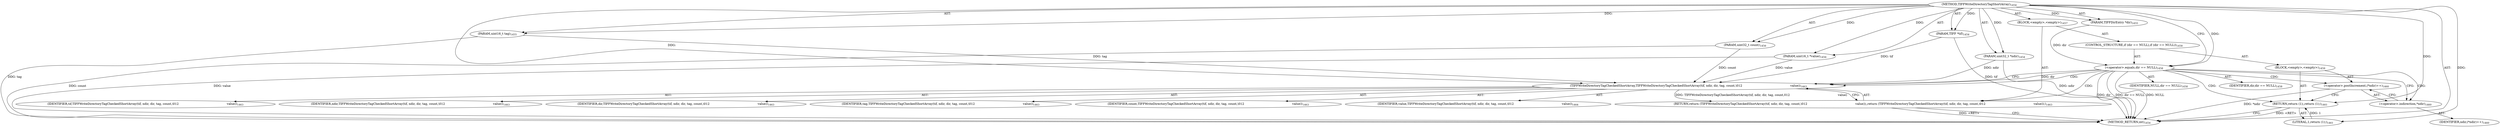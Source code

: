 digraph "TIFFWriteDirectoryTagShortArray" {  
"68026" [label = <(METHOD,TIFFWriteDirectoryTagShortArray)<SUB>1454</SUB>> ]
"68027" [label = <(PARAM,TIFF *tif)<SUB>1454</SUB>> ]
"68028" [label = <(PARAM,uint32_t *ndir)<SUB>1454</SUB>> ]
"68029" [label = <(PARAM,TIFFDirEntry *dir)<SUB>1455</SUB>> ]
"68030" [label = <(PARAM,uint16_t tag)<SUB>1455</SUB>> ]
"68031" [label = <(PARAM,uint32_t count)<SUB>1456</SUB>> ]
"68032" [label = <(PARAM,uint16_t *value)<SUB>1456</SUB>> ]
"68033" [label = <(BLOCK,&lt;empty&gt;,&lt;empty&gt;)<SUB>1457</SUB>> ]
"68034" [label = <(CONTROL_STRUCTURE,if (dir == NULL),if (dir == NULL))<SUB>1458</SUB>> ]
"68035" [label = <(&lt;operator&gt;.equals,dir == NULL)<SUB>1458</SUB>> ]
"68036" [label = <(IDENTIFIER,dir,dir == NULL)<SUB>1458</SUB>> ]
"68037" [label = <(IDENTIFIER,NULL,dir == NULL)<SUB>1458</SUB>> ]
"68038" [label = <(BLOCK,&lt;empty&gt;,&lt;empty&gt;)<SUB>1459</SUB>> ]
"68039" [label = <(&lt;operator&gt;.postIncrement,(*ndir)++)<SUB>1460</SUB>> ]
"68040" [label = <(&lt;operator&gt;.indirection,*ndir)<SUB>1460</SUB>> ]
"68041" [label = <(IDENTIFIER,ndir,(*ndir)++)<SUB>1460</SUB>> ]
"68042" [label = <(RETURN,return (1);,return (1);)<SUB>1461</SUB>> ]
"68043" [label = <(LITERAL,1,return (1);)<SUB>1461</SUB>> ]
"68044" [label = <(RETURN,return (TIFFWriteDirectoryTagCheckedShortArray(tif, ndir, dir, tag, count,\012                                                   value));,return (TIFFWriteDirectoryTagCheckedShortArray(tif, ndir, dir, tag, count,\012                                                   value));)<SUB>1463</SUB>> ]
"68045" [label = <(TIFFWriteDirectoryTagCheckedShortArray,TIFFWriteDirectoryTagCheckedShortArray(tif, ndir, dir, tag, count,\012                                                   value))<SUB>1463</SUB>> ]
"68046" [label = <(IDENTIFIER,tif,TIFFWriteDirectoryTagCheckedShortArray(tif, ndir, dir, tag, count,\012                                                   value))<SUB>1463</SUB>> ]
"68047" [label = <(IDENTIFIER,ndir,TIFFWriteDirectoryTagCheckedShortArray(tif, ndir, dir, tag, count,\012                                                   value))<SUB>1463</SUB>> ]
"68048" [label = <(IDENTIFIER,dir,TIFFWriteDirectoryTagCheckedShortArray(tif, ndir, dir, tag, count,\012                                                   value))<SUB>1463</SUB>> ]
"68049" [label = <(IDENTIFIER,tag,TIFFWriteDirectoryTagCheckedShortArray(tif, ndir, dir, tag, count,\012                                                   value))<SUB>1463</SUB>> ]
"68050" [label = <(IDENTIFIER,count,TIFFWriteDirectoryTagCheckedShortArray(tif, ndir, dir, tag, count,\012                                                   value))<SUB>1463</SUB>> ]
"68051" [label = <(IDENTIFIER,value,TIFFWriteDirectoryTagCheckedShortArray(tif, ndir, dir, tag, count,\012                                                   value))<SUB>1464</SUB>> ]
"68052" [label = <(METHOD_RETURN,int)<SUB>1454</SUB>> ]
  "68026" -> "68027"  [ label = "AST: "] 
  "68026" -> "68028"  [ label = "AST: "] 
  "68026" -> "68029"  [ label = "AST: "] 
  "68026" -> "68030"  [ label = "AST: "] 
  "68026" -> "68031"  [ label = "AST: "] 
  "68026" -> "68032"  [ label = "AST: "] 
  "68026" -> "68033"  [ label = "AST: "] 
  "68026" -> "68052"  [ label = "AST: "] 
  "68033" -> "68034"  [ label = "AST: "] 
  "68033" -> "68044"  [ label = "AST: "] 
  "68034" -> "68035"  [ label = "AST: "] 
  "68034" -> "68038"  [ label = "AST: "] 
  "68035" -> "68036"  [ label = "AST: "] 
  "68035" -> "68037"  [ label = "AST: "] 
  "68038" -> "68039"  [ label = "AST: "] 
  "68038" -> "68042"  [ label = "AST: "] 
  "68039" -> "68040"  [ label = "AST: "] 
  "68040" -> "68041"  [ label = "AST: "] 
  "68042" -> "68043"  [ label = "AST: "] 
  "68044" -> "68045"  [ label = "AST: "] 
  "68045" -> "68046"  [ label = "AST: "] 
  "68045" -> "68047"  [ label = "AST: "] 
  "68045" -> "68048"  [ label = "AST: "] 
  "68045" -> "68049"  [ label = "AST: "] 
  "68045" -> "68050"  [ label = "AST: "] 
  "68045" -> "68051"  [ label = "AST: "] 
  "68044" -> "68052"  [ label = "CFG: "] 
  "68035" -> "68040"  [ label = "CFG: "] 
  "68035" -> "68045"  [ label = "CFG: "] 
  "68045" -> "68044"  [ label = "CFG: "] 
  "68039" -> "68042"  [ label = "CFG: "] 
  "68042" -> "68052"  [ label = "CFG: "] 
  "68040" -> "68039"  [ label = "CFG: "] 
  "68026" -> "68035"  [ label = "CFG: "] 
  "68042" -> "68052"  [ label = "DDG: &lt;RET&gt;"] 
  "68044" -> "68052"  [ label = "DDG: &lt;RET&gt;"] 
  "68027" -> "68052"  [ label = "DDG: tif"] 
  "68028" -> "68052"  [ label = "DDG: ndir"] 
  "68030" -> "68052"  [ label = "DDG: tag"] 
  "68031" -> "68052"  [ label = "DDG: count"] 
  "68032" -> "68052"  [ label = "DDG: value"] 
  "68035" -> "68052"  [ label = "DDG: dir"] 
  "68035" -> "68052"  [ label = "DDG: dir == NULL"] 
  "68039" -> "68052"  [ label = "DDG: *ndir"] 
  "68035" -> "68052"  [ label = "DDG: NULL"] 
  "68026" -> "68027"  [ label = "DDG: "] 
  "68026" -> "68028"  [ label = "DDG: "] 
  "68026" -> "68029"  [ label = "DDG: "] 
  "68026" -> "68030"  [ label = "DDG: "] 
  "68026" -> "68031"  [ label = "DDG: "] 
  "68026" -> "68032"  [ label = "DDG: "] 
  "68045" -> "68044"  [ label = "DDG: TIFFWriteDirectoryTagCheckedShortArray(tif, ndir, dir, tag, count,\012                                                   value)"] 
  "68029" -> "68035"  [ label = "DDG: dir"] 
  "68026" -> "68035"  [ label = "DDG: "] 
  "68043" -> "68042"  [ label = "DDG: 1"] 
  "68026" -> "68042"  [ label = "DDG: "] 
  "68027" -> "68045"  [ label = "DDG: tif"] 
  "68026" -> "68045"  [ label = "DDG: "] 
  "68028" -> "68045"  [ label = "DDG: ndir"] 
  "68035" -> "68045"  [ label = "DDG: dir"] 
  "68030" -> "68045"  [ label = "DDG: tag"] 
  "68031" -> "68045"  [ label = "DDG: count"] 
  "68032" -> "68045"  [ label = "DDG: value"] 
  "68026" -> "68043"  [ label = "DDG: "] 
  "68035" -> "68044"  [ label = "CDG: "] 
  "68035" -> "68045"  [ label = "CDG: "] 
  "68035" -> "68039"  [ label = "CDG: "] 
  "68035" -> "68042"  [ label = "CDG: "] 
  "68035" -> "68040"  [ label = "CDG: "] 
}
